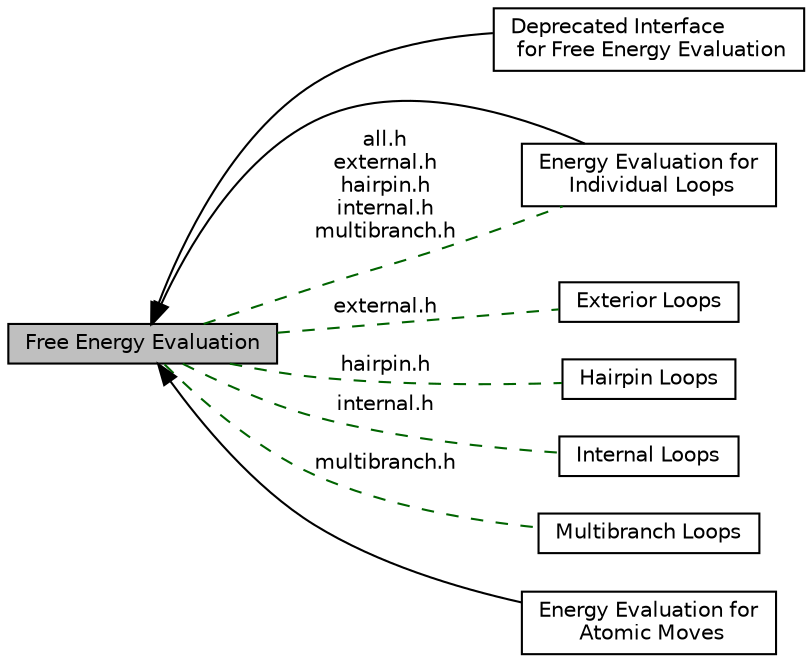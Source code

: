 digraph "Free Energy Evaluation"
{
  bgcolor="transparent";
  edge [fontname="Helvetica",fontsize="10",labelfontname="Helvetica",labelfontsize="10"];
  node [fontname="Helvetica",fontsize="10",shape=box];
  rankdir=LR;
  Node1 [label="Free Energy Evaluation",height=0.2,width=0.4,color="black", fillcolor="grey75", style="filled", fontcolor="black",tooltip="Functions and variables related to free energy evaluation of sequence/structure pairs."];
  Node4 [label="Deprecated Interface\l for Free Energy Evaluation",height=0.2,width=0.4,color="black",URL="$group__eval__deprecated.html",tooltip="Deprecated Energy Evaluation functions."];
  Node2 [label="Energy Evaluation for\l Individual Loops",height=0.2,width=0.4,color="black",URL="$group__eval__loops.html",tooltip="Functions to evaluate the free energy of particular types of loops."];
  Node5 [label="Exterior Loops",height=0.2,width=0.4,color="black",URL="$group__eval__loops__ext.html",tooltip="Functions to evaluate the free energy contributions for exterior loops."];
  Node6 [label="Hairpin Loops",height=0.2,width=0.4,color="black",URL="$group__eval__loops__hp.html",tooltip="Functions to evaluate the free energy contributions for hairpin loops."];
  Node7 [label="Internal Loops",height=0.2,width=0.4,color="black",URL="$group__eval__loops__int.html",tooltip="Functions to evaluate the free energy contributions for internal loops."];
  Node8 [label="Multibranch Loops",height=0.2,width=0.4,color="black",URL="$group__eval__loops__mb.html",tooltip="Functions to evaluate the free energy contributions for mutlibranch loops."];
  Node3 [label="Energy Evaluation for\l Atomic Moves",height=0.2,width=0.4,color="black",URL="$group__eval__move.html",tooltip="Functions to evaluate the free energy change of a structure after application of (a set of) atomic mo..."];
  Node1->Node2 [shape=plaintext, dir="back", style="solid"];
  Node1->Node3 [shape=plaintext, dir="back", style="solid"];
  Node1->Node4 [shape=plaintext, dir="back", style="solid"];
  Node1->Node2 [shape=plaintext, label="all.h\nexternal.h\nhairpin.h\ninternal.h\nmultibranch.h", color="darkgreen", dir="none", style="dashed"];
  Node1->Node5 [shape=plaintext, label="external.h", color="darkgreen", dir="none", style="dashed"];
  Node1->Node6 [shape=plaintext, label="hairpin.h", color="darkgreen", dir="none", style="dashed"];
  Node1->Node7 [shape=plaintext, label="internal.h", color="darkgreen", dir="none", style="dashed"];
  Node1->Node8 [shape=plaintext, label="multibranch.h", color="darkgreen", dir="none", style="dashed"];
}
